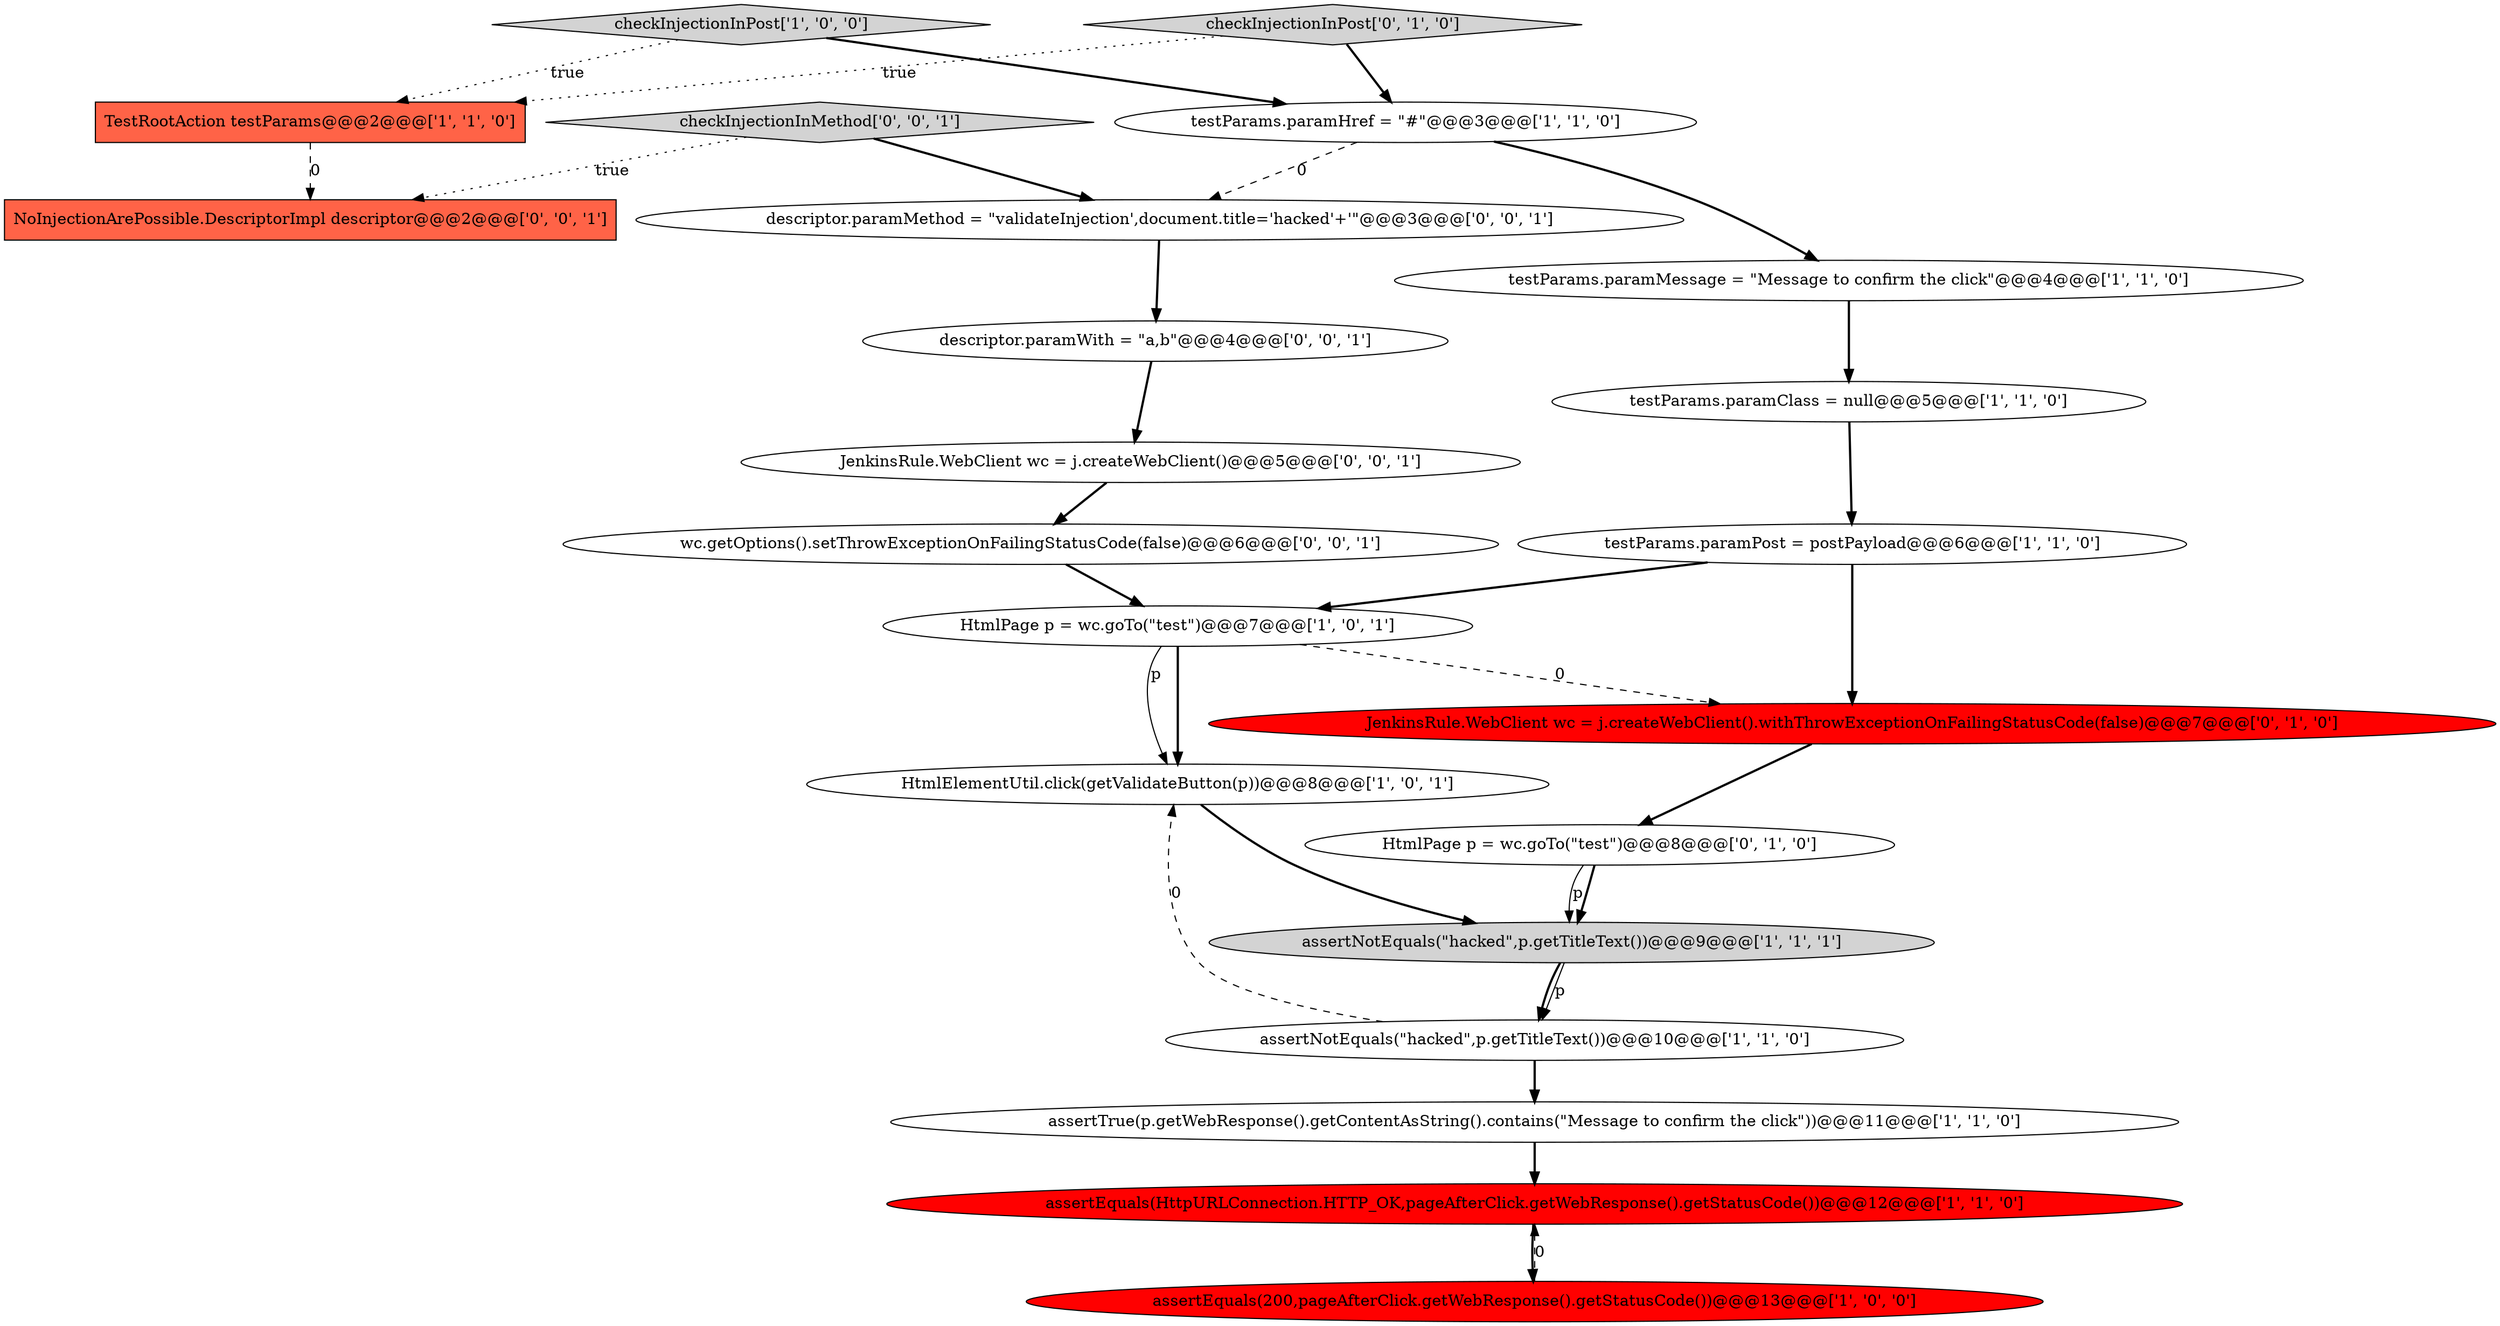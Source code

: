 digraph {
4 [style = filled, label = "HtmlElementUtil.click(getValidateButton(p))@@@8@@@['1', '0', '1']", fillcolor = white, shape = ellipse image = "AAA0AAABBB1BBB"];
2 [style = filled, label = "checkInjectionInPost['1', '0', '0']", fillcolor = lightgray, shape = diamond image = "AAA0AAABBB1BBB"];
0 [style = filled, label = "HtmlPage p = wc.goTo(\"test\")@@@7@@@['1', '0', '1']", fillcolor = white, shape = ellipse image = "AAA0AAABBB1BBB"];
17 [style = filled, label = "checkInjectionInMethod['0', '0', '1']", fillcolor = lightgray, shape = diamond image = "AAA0AAABBB3BBB"];
19 [style = filled, label = "wc.getOptions().setThrowExceptionOnFailingStatusCode(false)@@@6@@@['0', '0', '1']", fillcolor = white, shape = ellipse image = "AAA0AAABBB3BBB"];
8 [style = filled, label = "testParams.paramPost = postPayload@@@6@@@['1', '1', '0']", fillcolor = white, shape = ellipse image = "AAA0AAABBB1BBB"];
9 [style = filled, label = "assertNotEquals(\"hacked\",p.getTitleText())@@@10@@@['1', '1', '0']", fillcolor = white, shape = ellipse image = "AAA0AAABBB1BBB"];
3 [style = filled, label = "assertTrue(p.getWebResponse().getContentAsString().contains(\"Message to confirm the click\"))@@@11@@@['1', '1', '0']", fillcolor = white, shape = ellipse image = "AAA0AAABBB1BBB"];
16 [style = filled, label = "JenkinsRule.WebClient wc = j.createWebClient()@@@5@@@['0', '0', '1']", fillcolor = white, shape = ellipse image = "AAA0AAABBB3BBB"];
10 [style = filled, label = "testParams.paramHref = \"#\"@@@3@@@['1', '1', '0']", fillcolor = white, shape = ellipse image = "AAA0AAABBB1BBB"];
18 [style = filled, label = "descriptor.paramMethod = \"validateInjection',document.title='hacked'+'\"@@@3@@@['0', '0', '1']", fillcolor = white, shape = ellipse image = "AAA0AAABBB3BBB"];
15 [style = filled, label = "HtmlPage p = wc.goTo(\"test\")@@@8@@@['0', '1', '0']", fillcolor = white, shape = ellipse image = "AAA0AAABBB2BBB"];
13 [style = filled, label = "checkInjectionInPost['0', '1', '0']", fillcolor = lightgray, shape = diamond image = "AAA0AAABBB2BBB"];
12 [style = filled, label = "testParams.paramClass = null@@@5@@@['1', '1', '0']", fillcolor = white, shape = ellipse image = "AAA0AAABBB1BBB"];
5 [style = filled, label = "assertEquals(200,pageAfterClick.getWebResponse().getStatusCode())@@@13@@@['1', '0', '0']", fillcolor = red, shape = ellipse image = "AAA1AAABBB1BBB"];
11 [style = filled, label = "TestRootAction testParams@@@2@@@['1', '1', '0']", fillcolor = tomato, shape = box image = "AAA0AAABBB1BBB"];
14 [style = filled, label = "JenkinsRule.WebClient wc = j.createWebClient().withThrowExceptionOnFailingStatusCode(false)@@@7@@@['0', '1', '0']", fillcolor = red, shape = ellipse image = "AAA1AAABBB2BBB"];
7 [style = filled, label = "testParams.paramMessage = \"Message to confirm the click\"@@@4@@@['1', '1', '0']", fillcolor = white, shape = ellipse image = "AAA0AAABBB1BBB"];
1 [style = filled, label = "assertNotEquals(\"hacked\",p.getTitleText())@@@9@@@['1', '1', '1']", fillcolor = lightgray, shape = ellipse image = "AAA0AAABBB1BBB"];
21 [style = filled, label = "descriptor.paramWith = \"a,b\"@@@4@@@['0', '0', '1']", fillcolor = white, shape = ellipse image = "AAA0AAABBB3BBB"];
20 [style = filled, label = "NoInjectionArePossible.DescriptorImpl descriptor@@@2@@@['0', '0', '1']", fillcolor = tomato, shape = box image = "AAA0AAABBB3BBB"];
6 [style = filled, label = "assertEquals(HttpURLConnection.HTTP_OK,pageAfterClick.getWebResponse().getStatusCode())@@@12@@@['1', '1', '0']", fillcolor = red, shape = ellipse image = "AAA1AAABBB1BBB"];
17->20 [style = dotted, label="true"];
13->10 [style = bold, label=""];
15->1 [style = solid, label="p"];
11->20 [style = dashed, label="0"];
9->4 [style = dashed, label="0"];
7->12 [style = bold, label=""];
1->9 [style = solid, label="p"];
8->14 [style = bold, label=""];
3->6 [style = bold, label=""];
16->19 [style = bold, label=""];
2->10 [style = bold, label=""];
10->7 [style = bold, label=""];
0->4 [style = solid, label="p"];
1->9 [style = bold, label=""];
19->0 [style = bold, label=""];
10->18 [style = dashed, label="0"];
2->11 [style = dotted, label="true"];
8->0 [style = bold, label=""];
0->14 [style = dashed, label="0"];
6->5 [style = bold, label=""];
5->6 [style = dashed, label="0"];
0->4 [style = bold, label=""];
12->8 [style = bold, label=""];
21->16 [style = bold, label=""];
9->3 [style = bold, label=""];
13->11 [style = dotted, label="true"];
14->15 [style = bold, label=""];
4->1 [style = bold, label=""];
18->21 [style = bold, label=""];
17->18 [style = bold, label=""];
15->1 [style = bold, label=""];
}
